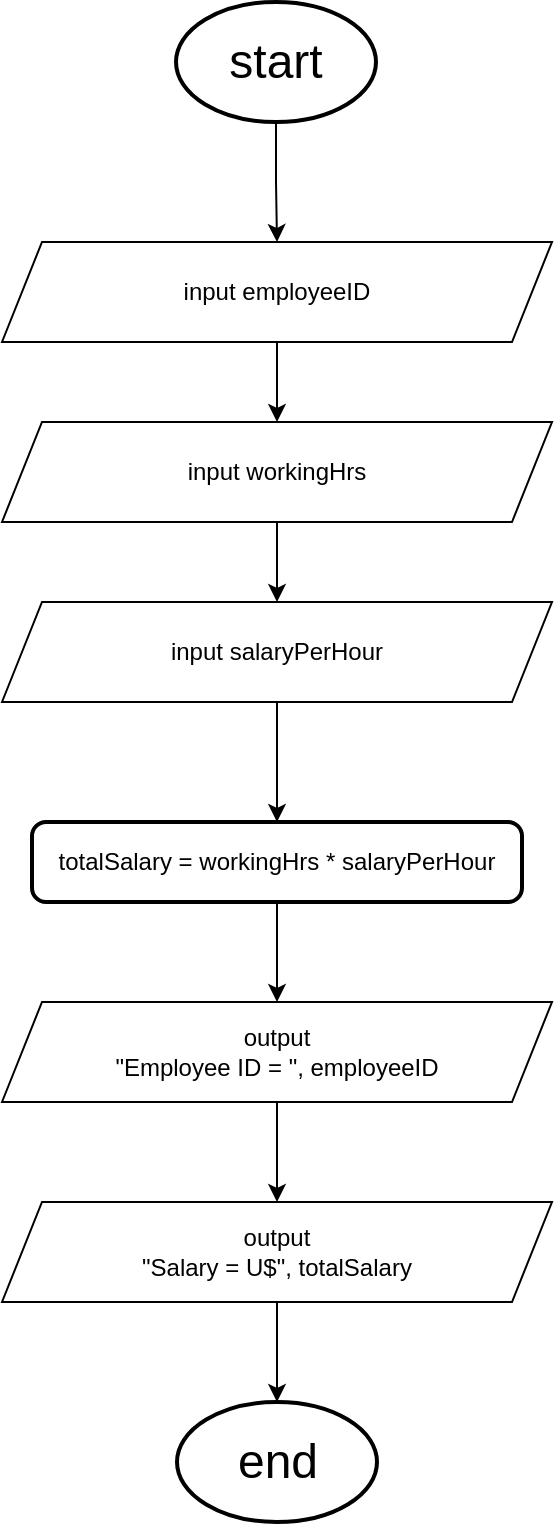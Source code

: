 <mxfile version="25.0.3">
  <diagram name="Page-1" id="50GkTOCAS0378eHwYUmC">
    <mxGraphModel dx="1434" dy="746" grid="1" gridSize="10" guides="1" tooltips="1" connect="1" arrows="1" fold="1" page="1" pageScale="1" pageWidth="850" pageHeight="1100" math="0" shadow="0">
      <root>
        <mxCell id="0" />
        <mxCell id="1" parent="0" />
        <mxCell id="n1CSV2fPI6QSNnRu2TRY-9" style="edgeStyle=orthogonalEdgeStyle;rounded=0;orthogonalLoop=1;jettySize=auto;html=1;entryX=0.5;entryY=0;entryDx=0;entryDy=0;" edge="1" parent="1" source="n1CSV2fPI6QSNnRu2TRY-1" target="n1CSV2fPI6QSNnRu2TRY-3">
          <mxGeometry relative="1" as="geometry" />
        </mxCell>
        <mxCell id="n1CSV2fPI6QSNnRu2TRY-1" value="&lt;font style=&quot;font-size: 24px;&quot;&gt;start&lt;/font&gt;" style="strokeWidth=2;html=1;shape=mxgraph.flowchart.start_1;whiteSpace=wrap;" vertex="1" parent="1">
          <mxGeometry x="375" y="40" width="100" height="60" as="geometry" />
        </mxCell>
        <mxCell id="n1CSV2fPI6QSNnRu2TRY-2" value="&lt;font style=&quot;font-size: 24px;&quot;&gt;end&lt;/font&gt;" style="strokeWidth=2;html=1;shape=mxgraph.flowchart.start_1;whiteSpace=wrap;" vertex="1" parent="1">
          <mxGeometry x="375.5" y="740" width="100" height="60" as="geometry" />
        </mxCell>
        <mxCell id="n1CSV2fPI6QSNnRu2TRY-10" style="edgeStyle=orthogonalEdgeStyle;rounded=0;orthogonalLoop=1;jettySize=auto;html=1;entryX=0.5;entryY=0;entryDx=0;entryDy=0;" edge="1" parent="1" source="n1CSV2fPI6QSNnRu2TRY-3" target="n1CSV2fPI6QSNnRu2TRY-4">
          <mxGeometry relative="1" as="geometry" />
        </mxCell>
        <mxCell id="n1CSV2fPI6QSNnRu2TRY-3" value="input employeeID&lt;span style=&quot;color: rgba(0, 0, 0, 0); font-family: monospace; font-size: 0px; text-align: start; text-wrap-mode: nowrap;&quot;&gt;%3CmxGraphModel%3E%3Croot%3E%3CmxCell%20id%3D%220%22%2F%3E%3CmxCell%20id%3D%221%22%20parent%3D%220%22%2F%3E%3CmxCell%20id%3D%222%22%20value%3D%22RealData%5B6%5D%20%3D%20%7B7%2C%204%2C%201%2C%208%2C%203%2C%202%7D%22%20style%3D%22rounded%3D1%3BwhiteSpace%3Dwrap%3Bhtml%3D1%3BabsoluteArcSize%3D1%3BarcSize%3D14%3BstrokeWidth%3D2%3B%22%20vertex%3D%221%22%20parent%3D%221%22%3E%3CmxGeometry%20x%3D%22335%22%20y%3D%22135%22%20width%3D%22180%22%20height%3D%2240%22%20as%3D%22geometry%22%2F%3E%3C%2FmxCell%3E%3C%2Froot%3E%3C%2FmxGraphModel%3E&lt;/span&gt;" style="shape=parallelogram;perimeter=parallelogramPerimeter;whiteSpace=wrap;html=1;fixedSize=1;" vertex="1" parent="1">
          <mxGeometry x="288" y="160" width="275" height="50" as="geometry" />
        </mxCell>
        <mxCell id="n1CSV2fPI6QSNnRu2TRY-11" style="edgeStyle=orthogonalEdgeStyle;rounded=0;orthogonalLoop=1;jettySize=auto;html=1;entryX=0.5;entryY=0;entryDx=0;entryDy=0;" edge="1" parent="1" source="n1CSV2fPI6QSNnRu2TRY-4" target="n1CSV2fPI6QSNnRu2TRY-6">
          <mxGeometry relative="1" as="geometry" />
        </mxCell>
        <mxCell id="n1CSV2fPI6QSNnRu2TRY-4" value="input workingHrs&lt;span style=&quot;color: rgba(0, 0, 0, 0); font-family: monospace; font-size: 0px; text-align: start; text-wrap-mode: nowrap;&quot;&gt;%3CmxGraphModel%3E%3Croot%3E%3CmxCell%20id%3D%220%22%2F%3E%3CmxCell%20id%3D%221%22%20parent%3D%220%22%2F%3E%3CmxCell%20id%3D%222%22%20value%3D%22RealData%5B6%5D%20%3D%20%7B7%2C%204%2C%201%2C%208%2C%203%2C%202%7D%22%20style%3D%22rounded%3D1%3BwhiteSpace%3Dwrap%3Bhtml%3D1%3BabsoluteArcSize%3D1%3BarcSize%3D14%3BstrokeWidth%3D2%3B%22%20vertex%3D%221%22%20parent%3D%221%22%3E%3CmxGeometry%20x%3D%22335%22%20y%3D%22135%22%20width%3D%22180%22%20height%3D%2240%22%20as%3D%22geometry%22%2F%3E%3C%2FmxCell%3E%3C%2Froot%3E%3C%2FmxGraphModel%3E&lt;/span&gt;" style="shape=parallelogram;perimeter=parallelogramPerimeter;whiteSpace=wrap;html=1;fixedSize=1;" vertex="1" parent="1">
          <mxGeometry x="288" y="250" width="275" height="50" as="geometry" />
        </mxCell>
        <mxCell id="n1CSV2fPI6QSNnRu2TRY-13" style="edgeStyle=orthogonalEdgeStyle;rounded=0;orthogonalLoop=1;jettySize=auto;html=1;entryX=0.5;entryY=0;entryDx=0;entryDy=0;" edge="1" parent="1" source="n1CSV2fPI6QSNnRu2TRY-5" target="n1CSV2fPI6QSNnRu2TRY-7">
          <mxGeometry relative="1" as="geometry" />
        </mxCell>
        <mxCell id="n1CSV2fPI6QSNnRu2TRY-5" value="totalSalary = workingHrs * salaryPerHour" style="rounded=1;whiteSpace=wrap;html=1;absoluteArcSize=1;arcSize=14;strokeWidth=2;" vertex="1" parent="1">
          <mxGeometry x="303" y="450" width="245" height="40" as="geometry" />
        </mxCell>
        <mxCell id="n1CSV2fPI6QSNnRu2TRY-12" style="edgeStyle=orthogonalEdgeStyle;rounded=0;orthogonalLoop=1;jettySize=auto;html=1;entryX=0.5;entryY=0;entryDx=0;entryDy=0;" edge="1" parent="1" source="n1CSV2fPI6QSNnRu2TRY-6" target="n1CSV2fPI6QSNnRu2TRY-5">
          <mxGeometry relative="1" as="geometry" />
        </mxCell>
        <mxCell id="n1CSV2fPI6QSNnRu2TRY-6" value="input salaryPerHour&lt;span style=&quot;color: rgba(0, 0, 0, 0); font-family: monospace; font-size: 0px; text-align: start; text-wrap-mode: nowrap;&quot;&gt;%3CmxGraphModel%3E%3Croot%3E%3CmxCell%20id%3D%220%22%2F%3E%3CmxCell%20id%3D%221%22%20parent%3D%220%22%2F%3E%3CmxCell%20id%3D%222%22%20value%3D%22RealData%5B6%5D%20%3D%20%7B7%2C%204%2C%201%2C%208%2C%203%2C%202%7D%22%20style%3D%22rounded%3D1%3BwhiteSpace%3Dwrap%3Bhtml%3D1%3BabsoluteArcSize%3D1%3BarcSize%3D14%3BstrokeWidth%3D2%3B%22%20vertex%3D%221%22%20parent%3D%221%22%3E%3CmxGeometry%20x%3D%22335%22%20y%3D%22135%22%20width%3D%22180%22%20height%3D%2240%22%20as%3D%22geometry%22%2F%3E%3C%2FmxCell%3E%3C%2Froot%3E%3C%2FmxGraphModel%3E&lt;/span&gt;" style="shape=parallelogram;perimeter=parallelogramPerimeter;whiteSpace=wrap;html=1;fixedSize=1;" vertex="1" parent="1">
          <mxGeometry x="288" y="340" width="275" height="50" as="geometry" />
        </mxCell>
        <mxCell id="n1CSV2fPI6QSNnRu2TRY-14" style="edgeStyle=orthogonalEdgeStyle;rounded=0;orthogonalLoop=1;jettySize=auto;html=1;entryX=0.5;entryY=0;entryDx=0;entryDy=0;" edge="1" parent="1" source="n1CSV2fPI6QSNnRu2TRY-7" target="n1CSV2fPI6QSNnRu2TRY-8">
          <mxGeometry relative="1" as="geometry" />
        </mxCell>
        <mxCell id="n1CSV2fPI6QSNnRu2TRY-7" value="output&lt;br&gt;&quot;Employee ID = &quot;, employeeID" style="shape=parallelogram;perimeter=parallelogramPerimeter;whiteSpace=wrap;html=1;fixedSize=1;" vertex="1" parent="1">
          <mxGeometry x="288" y="540" width="275" height="50" as="geometry" />
        </mxCell>
        <mxCell id="n1CSV2fPI6QSNnRu2TRY-8" value="output&lt;br&gt;&quot;Salary = U$&quot;, totalSalary" style="shape=parallelogram;perimeter=parallelogramPerimeter;whiteSpace=wrap;html=1;fixedSize=1;" vertex="1" parent="1">
          <mxGeometry x="288" y="640" width="275" height="50" as="geometry" />
        </mxCell>
        <mxCell id="n1CSV2fPI6QSNnRu2TRY-15" style="edgeStyle=orthogonalEdgeStyle;rounded=0;orthogonalLoop=1;jettySize=auto;html=1;entryX=0.5;entryY=0;entryDx=0;entryDy=0;entryPerimeter=0;" edge="1" parent="1" source="n1CSV2fPI6QSNnRu2TRY-8" target="n1CSV2fPI6QSNnRu2TRY-2">
          <mxGeometry relative="1" as="geometry" />
        </mxCell>
      </root>
    </mxGraphModel>
  </diagram>
</mxfile>
